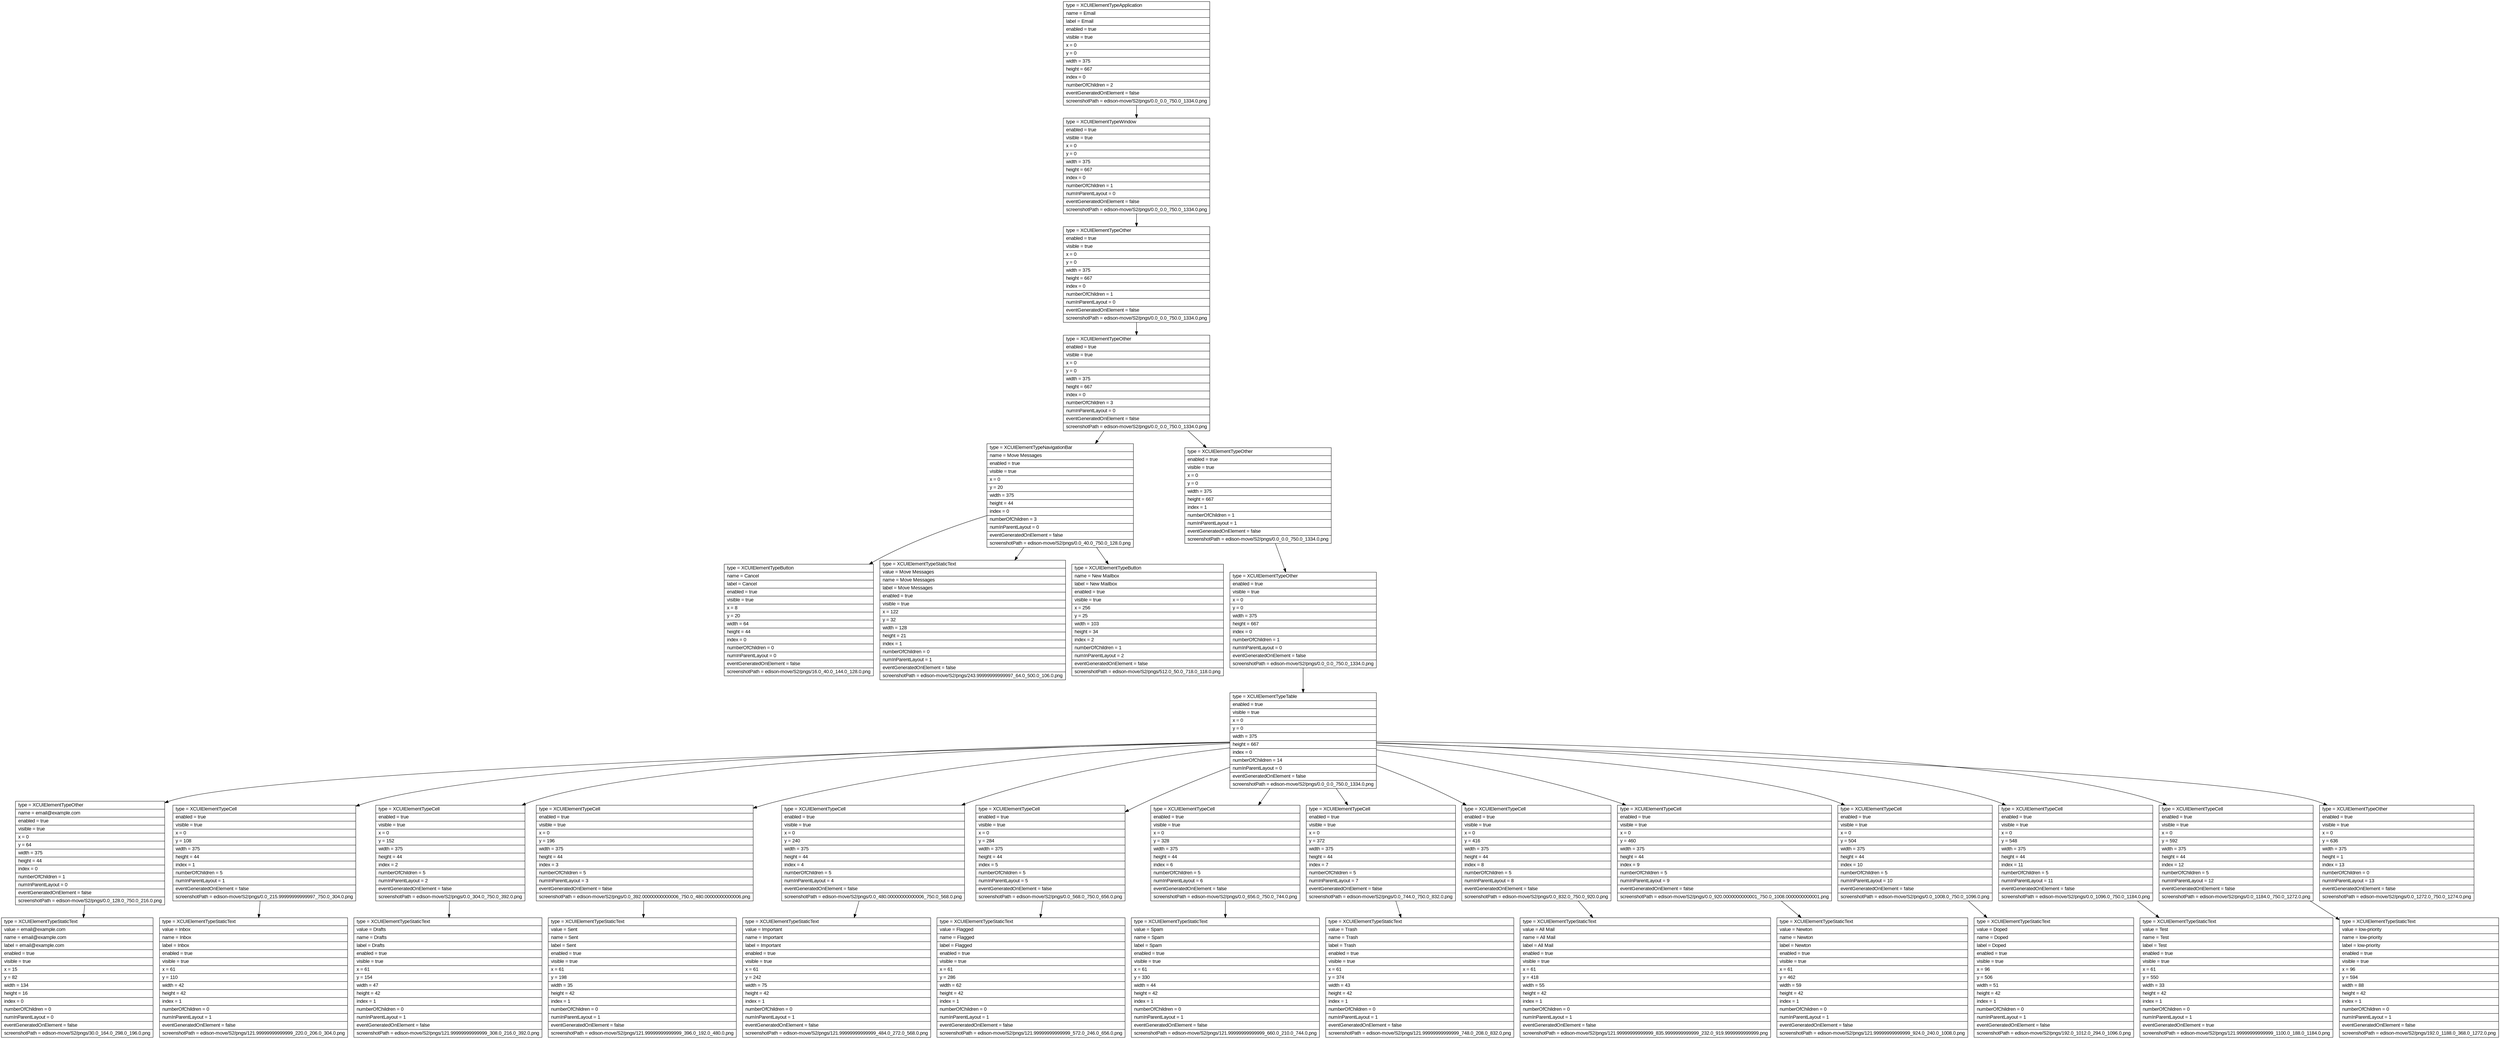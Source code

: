 digraph Layout {

	node [shape=record fontname=Arial];

	0	[label="{type = XCUIElementTypeApplication\l|name = Email\l|label = Email\l|enabled = true\l|visible = true\l|x = 0\l|y = 0\l|width = 375\l|height = 667\l|index = 0\l|numberOfChildren = 2\l|eventGeneratedOnElement = false \l|screenshotPath = edison-move/S2/pngs/0.0_0.0_750.0_1334.0.png\l}"]
	1	[label="{type = XCUIElementTypeWindow\l|enabled = true\l|visible = true\l|x = 0\l|y = 0\l|width = 375\l|height = 667\l|index = 0\l|numberOfChildren = 1\l|numInParentLayout = 0\l|eventGeneratedOnElement = false \l|screenshotPath = edison-move/S2/pngs/0.0_0.0_750.0_1334.0.png\l}"]
	2	[label="{type = XCUIElementTypeOther\l|enabled = true\l|visible = true\l|x = 0\l|y = 0\l|width = 375\l|height = 667\l|index = 0\l|numberOfChildren = 1\l|numInParentLayout = 0\l|eventGeneratedOnElement = false \l|screenshotPath = edison-move/S2/pngs/0.0_0.0_750.0_1334.0.png\l}"]
	3	[label="{type = XCUIElementTypeOther\l|enabled = true\l|visible = true\l|x = 0\l|y = 0\l|width = 375\l|height = 667\l|index = 0\l|numberOfChildren = 3\l|numInParentLayout = 0\l|eventGeneratedOnElement = false \l|screenshotPath = edison-move/S2/pngs/0.0_0.0_750.0_1334.0.png\l}"]
	4	[label="{type = XCUIElementTypeNavigationBar\l|name = Move Messages\l|enabled = true\l|visible = true\l|x = 0\l|y = 20\l|width = 375\l|height = 44\l|index = 0\l|numberOfChildren = 3\l|numInParentLayout = 0\l|eventGeneratedOnElement = false \l|screenshotPath = edison-move/S2/pngs/0.0_40.0_750.0_128.0.png\l}"]
	5	[label="{type = XCUIElementTypeOther\l|enabled = true\l|visible = true\l|x = 0\l|y = 0\l|width = 375\l|height = 667\l|index = 1\l|numberOfChildren = 1\l|numInParentLayout = 1\l|eventGeneratedOnElement = false \l|screenshotPath = edison-move/S2/pngs/0.0_0.0_750.0_1334.0.png\l}"]
	6	[label="{type = XCUIElementTypeButton\l|name = Cancel\l|label = Cancel\l|enabled = true\l|visible = true\l|x = 8\l|y = 20\l|width = 64\l|height = 44\l|index = 0\l|numberOfChildren = 0\l|numInParentLayout = 0\l|eventGeneratedOnElement = false \l|screenshotPath = edison-move/S2/pngs/16.0_40.0_144.0_128.0.png\l}"]
	7	[label="{type = XCUIElementTypeStaticText\l|value = Move Messages\l|name = Move Messages\l|label = Move Messages\l|enabled = true\l|visible = true\l|x = 122\l|y = 32\l|width = 128\l|height = 21\l|index = 1\l|numberOfChildren = 0\l|numInParentLayout = 1\l|eventGeneratedOnElement = false \l|screenshotPath = edison-move/S2/pngs/243.99999999999997_64.0_500.0_106.0.png\l}"]
	8	[label="{type = XCUIElementTypeButton\l|name = New Mailbox\l|label = New Mailbox\l|enabled = true\l|visible = true\l|x = 256\l|y = 25\l|width = 103\l|height = 34\l|index = 2\l|numberOfChildren = 1\l|numInParentLayout = 2\l|eventGeneratedOnElement = false \l|screenshotPath = edison-move/S2/pngs/512.0_50.0_718.0_118.0.png\l}"]
	9	[label="{type = XCUIElementTypeOther\l|enabled = true\l|visible = true\l|x = 0\l|y = 0\l|width = 375\l|height = 667\l|index = 0\l|numberOfChildren = 1\l|numInParentLayout = 0\l|eventGeneratedOnElement = false \l|screenshotPath = edison-move/S2/pngs/0.0_0.0_750.0_1334.0.png\l}"]
	10	[label="{type = XCUIElementTypeTable\l|enabled = true\l|visible = true\l|x = 0\l|y = 0\l|width = 375\l|height = 667\l|index = 0\l|numberOfChildren = 14\l|numInParentLayout = 0\l|eventGeneratedOnElement = false \l|screenshotPath = edison-move/S2/pngs/0.0_0.0_750.0_1334.0.png\l}"]
	11	[label="{type = XCUIElementTypeOther\l|name = email@example.com\l|enabled = true\l|visible = true\l|x = 0\l|y = 64\l|width = 375\l|height = 44\l|index = 0\l|numberOfChildren = 1\l|numInParentLayout = 0\l|eventGeneratedOnElement = false \l|screenshotPath = edison-move/S2/pngs/0.0_128.0_750.0_216.0.png\l}"]
	12	[label="{type = XCUIElementTypeCell\l|enabled = true\l|visible = true\l|x = 0\l|y = 108\l|width = 375\l|height = 44\l|index = 1\l|numberOfChildren = 5\l|numInParentLayout = 1\l|eventGeneratedOnElement = false \l|screenshotPath = edison-move/S2/pngs/0.0_215.99999999999997_750.0_304.0.png\l}"]
	13	[label="{type = XCUIElementTypeCell\l|enabled = true\l|visible = true\l|x = 0\l|y = 152\l|width = 375\l|height = 44\l|index = 2\l|numberOfChildren = 5\l|numInParentLayout = 2\l|eventGeneratedOnElement = false \l|screenshotPath = edison-move/S2/pngs/0.0_304.0_750.0_392.0.png\l}"]
	14	[label="{type = XCUIElementTypeCell\l|enabled = true\l|visible = true\l|x = 0\l|y = 196\l|width = 375\l|height = 44\l|index = 3\l|numberOfChildren = 5\l|numInParentLayout = 3\l|eventGeneratedOnElement = false \l|screenshotPath = edison-move/S2/pngs/0.0_392.00000000000006_750.0_480.00000000000006.png\l}"]
	15	[label="{type = XCUIElementTypeCell\l|enabled = true\l|visible = true\l|x = 0\l|y = 240\l|width = 375\l|height = 44\l|index = 4\l|numberOfChildren = 5\l|numInParentLayout = 4\l|eventGeneratedOnElement = false \l|screenshotPath = edison-move/S2/pngs/0.0_480.00000000000006_750.0_568.0.png\l}"]
	16	[label="{type = XCUIElementTypeCell\l|enabled = true\l|visible = true\l|x = 0\l|y = 284\l|width = 375\l|height = 44\l|index = 5\l|numberOfChildren = 5\l|numInParentLayout = 5\l|eventGeneratedOnElement = false \l|screenshotPath = edison-move/S2/pngs/0.0_568.0_750.0_656.0.png\l}"]
	17	[label="{type = XCUIElementTypeCell\l|enabled = true\l|visible = true\l|x = 0\l|y = 328\l|width = 375\l|height = 44\l|index = 6\l|numberOfChildren = 5\l|numInParentLayout = 6\l|eventGeneratedOnElement = false \l|screenshotPath = edison-move/S2/pngs/0.0_656.0_750.0_744.0.png\l}"]
	18	[label="{type = XCUIElementTypeCell\l|enabled = true\l|visible = true\l|x = 0\l|y = 372\l|width = 375\l|height = 44\l|index = 7\l|numberOfChildren = 5\l|numInParentLayout = 7\l|eventGeneratedOnElement = false \l|screenshotPath = edison-move/S2/pngs/0.0_744.0_750.0_832.0.png\l}"]
	19	[label="{type = XCUIElementTypeCell\l|enabled = true\l|visible = true\l|x = 0\l|y = 416\l|width = 375\l|height = 44\l|index = 8\l|numberOfChildren = 5\l|numInParentLayout = 8\l|eventGeneratedOnElement = false \l|screenshotPath = edison-move/S2/pngs/0.0_832.0_750.0_920.0.png\l}"]
	20	[label="{type = XCUIElementTypeCell\l|enabled = true\l|visible = true\l|x = 0\l|y = 460\l|width = 375\l|height = 44\l|index = 9\l|numberOfChildren = 5\l|numInParentLayout = 9\l|eventGeneratedOnElement = false \l|screenshotPath = edison-move/S2/pngs/0.0_920.0000000000001_750.0_1008.0000000000001.png\l}"]
	21	[label="{type = XCUIElementTypeCell\l|enabled = true\l|visible = true\l|x = 0\l|y = 504\l|width = 375\l|height = 44\l|index = 10\l|numberOfChildren = 5\l|numInParentLayout = 10\l|eventGeneratedOnElement = false \l|screenshotPath = edison-move/S2/pngs/0.0_1008.0_750.0_1096.0.png\l}"]
	22	[label="{type = XCUIElementTypeCell\l|enabled = true\l|visible = true\l|x = 0\l|y = 548\l|width = 375\l|height = 44\l|index = 11\l|numberOfChildren = 5\l|numInParentLayout = 11\l|eventGeneratedOnElement = false \l|screenshotPath = edison-move/S2/pngs/0.0_1096.0_750.0_1184.0.png\l}"]
	23	[label="{type = XCUIElementTypeCell\l|enabled = true\l|visible = true\l|x = 0\l|y = 592\l|width = 375\l|height = 44\l|index = 12\l|numberOfChildren = 5\l|numInParentLayout = 12\l|eventGeneratedOnElement = false \l|screenshotPath = edison-move/S2/pngs/0.0_1184.0_750.0_1272.0.png\l}"]
	24	[label="{type = XCUIElementTypeOther\l|enabled = true\l|visible = true\l|x = 0\l|y = 636\l|width = 375\l|height = 1\l|index = 13\l|numberOfChildren = 0\l|numInParentLayout = 13\l|eventGeneratedOnElement = false \l|screenshotPath = edison-move/S2/pngs/0.0_1272.0_750.0_1274.0.png\l}"]
	25	[label="{type = XCUIElementTypeStaticText\l|value = email@example.com\l|name = email@example.com\l|label = email@example.com\l|enabled = true\l|visible = true\l|x = 15\l|y = 82\l|width = 134\l|height = 16\l|index = 0\l|numberOfChildren = 0\l|numInParentLayout = 0\l|eventGeneratedOnElement = false \l|screenshotPath = edison-move/S2/pngs/30.0_164.0_298.0_196.0.png\l}"]
	26	[label="{type = XCUIElementTypeStaticText\l|value = Inbox\l|name = Inbox\l|label = Inbox\l|enabled = true\l|visible = true\l|x = 61\l|y = 110\l|width = 42\l|height = 42\l|index = 1\l|numberOfChildren = 0\l|numInParentLayout = 1\l|eventGeneratedOnElement = false \l|screenshotPath = edison-move/S2/pngs/121.99999999999999_220.0_206.0_304.0.png\l}"]
	27	[label="{type = XCUIElementTypeStaticText\l|value = Drafts\l|name = Drafts\l|label = Drafts\l|enabled = true\l|visible = true\l|x = 61\l|y = 154\l|width = 47\l|height = 42\l|index = 1\l|numberOfChildren = 0\l|numInParentLayout = 1\l|eventGeneratedOnElement = false \l|screenshotPath = edison-move/S2/pngs/121.99999999999999_308.0_216.0_392.0.png\l}"]
	28	[label="{type = XCUIElementTypeStaticText\l|value = Sent\l|name = Sent\l|label = Sent\l|enabled = true\l|visible = true\l|x = 61\l|y = 198\l|width = 35\l|height = 42\l|index = 1\l|numberOfChildren = 0\l|numInParentLayout = 1\l|eventGeneratedOnElement = false \l|screenshotPath = edison-move/S2/pngs/121.99999999999999_396.0_192.0_480.0.png\l}"]
	29	[label="{type = XCUIElementTypeStaticText\l|value = Important\l|name = Important\l|label = Important\l|enabled = true\l|visible = true\l|x = 61\l|y = 242\l|width = 75\l|height = 42\l|index = 1\l|numberOfChildren = 0\l|numInParentLayout = 1\l|eventGeneratedOnElement = false \l|screenshotPath = edison-move/S2/pngs/121.99999999999999_484.0_272.0_568.0.png\l}"]
	30	[label="{type = XCUIElementTypeStaticText\l|value = Flagged\l|name = Flagged\l|label = Flagged\l|enabled = true\l|visible = true\l|x = 61\l|y = 286\l|width = 62\l|height = 42\l|index = 1\l|numberOfChildren = 0\l|numInParentLayout = 1\l|eventGeneratedOnElement = false \l|screenshotPath = edison-move/S2/pngs/121.99999999999999_572.0_246.0_656.0.png\l}"]
	31	[label="{type = XCUIElementTypeStaticText\l|value = Spam\l|name = Spam\l|label = Spam\l|enabled = true\l|visible = true\l|x = 61\l|y = 330\l|width = 44\l|height = 42\l|index = 1\l|numberOfChildren = 0\l|numInParentLayout = 1\l|eventGeneratedOnElement = false \l|screenshotPath = edison-move/S2/pngs/121.99999999999999_660.0_210.0_744.0.png\l}"]
	32	[label="{type = XCUIElementTypeStaticText\l|value = Trash\l|name = Trash\l|label = Trash\l|enabled = true\l|visible = true\l|x = 61\l|y = 374\l|width = 43\l|height = 42\l|index = 1\l|numberOfChildren = 0\l|numInParentLayout = 1\l|eventGeneratedOnElement = false \l|screenshotPath = edison-move/S2/pngs/121.99999999999999_748.0_208.0_832.0.png\l}"]
	33	[label="{type = XCUIElementTypeStaticText\l|value = All Mail\l|name = All Mail\l|label = All Mail\l|enabled = true\l|visible = true\l|x = 61\l|y = 418\l|width = 55\l|height = 42\l|index = 1\l|numberOfChildren = 0\l|numInParentLayout = 1\l|eventGeneratedOnElement = false \l|screenshotPath = edison-move/S2/pngs/121.99999999999999_835.9999999999999_232.0_919.9999999999999.png\l}"]
	34	[label="{type = XCUIElementTypeStaticText\l|value = Newton\l|name = Newton\l|label = Newton\l|enabled = true\l|visible = true\l|x = 61\l|y = 462\l|width = 59\l|height = 42\l|index = 1\l|numberOfChildren = 0\l|numInParentLayout = 1\l|eventGeneratedOnElement = false \l|screenshotPath = edison-move/S2/pngs/121.99999999999999_924.0_240.0_1008.0.png\l}"]
	35	[label="{type = XCUIElementTypeStaticText\l|value = Doped\l|name = Doped\l|label = Doped\l|enabled = true\l|visible = true\l|x = 96\l|y = 506\l|width = 51\l|height = 42\l|index = 1\l|numberOfChildren = 0\l|numInParentLayout = 1\l|eventGeneratedOnElement = false \l|screenshotPath = edison-move/S2/pngs/192.0_1012.0_294.0_1096.0.png\l}"]
	36	[label="{type = XCUIElementTypeStaticText\l|value = Test\l|name = Test\l|label = Test\l|enabled = true\l|visible = true\l|x = 61\l|y = 550\l|width = 33\l|height = 42\l|index = 1\l|numberOfChildren = 0\l|numInParentLayout = 1\l|eventGeneratedOnElement = true \l|screenshotPath = edison-move/S2/pngs/121.99999999999999_1100.0_188.0_1184.0.png\l}"]
	37	[label="{type = XCUIElementTypeStaticText\l|value = low-priority\l|name = low-priority\l|label = low-priority\l|enabled = true\l|visible = true\l|x = 96\l|y = 594\l|width = 88\l|height = 42\l|index = 1\l|numberOfChildren = 0\l|numInParentLayout = 1\l|eventGeneratedOnElement = false \l|screenshotPath = edison-move/S2/pngs/192.0_1188.0_368.0_1272.0.png\l}"]


	0 -> 1
	1 -> 2
	2 -> 3
	3 -> 4
	3 -> 5
	4 -> 6
	4 -> 7
	4 -> 8
	5 -> 9
	9 -> 10
	10 -> 11
	10 -> 12
	10 -> 13
	10 -> 14
	10 -> 15
	10 -> 16
	10 -> 17
	10 -> 18
	10 -> 19
	10 -> 20
	10 -> 21
	10 -> 22
	10 -> 23
	10 -> 24
	11 -> 25
	12 -> 26
	13 -> 27
	14 -> 28
	15 -> 29
	16 -> 30
	17 -> 31
	18 -> 32
	19 -> 33
	20 -> 34
	21 -> 35
	22 -> 36
	23 -> 37


}